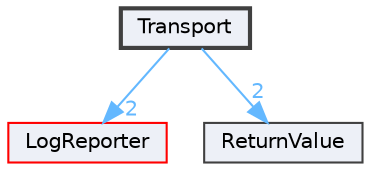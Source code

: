 digraph "C:/Dev/ezRPC/Transport"
{
 // LATEX_PDF_SIZE
  bgcolor="transparent";
  edge [fontname=Helvetica,fontsize=10,labelfontname=Helvetica,labelfontsize=10];
  node [fontname=Helvetica,fontsize=10,shape=box,height=0.2,width=0.4];
  compound=true
  dir_fe0408bba8e1b297be50641f0afa584a [label="Transport", fillcolor="#edf0f7", color="grey25", style="filled,bold", URL="dir_fe0408bba8e1b297be50641f0afa584a.html",tooltip=""];
  dir_0aab817486fdc7dd6c4f9aa62ba91991 [label="LogReporter", fillcolor="#edf0f7", color="red", style="filled", URL="dir_0aab817486fdc7dd6c4f9aa62ba91991.html",tooltip=""];
  dir_218548f2e7b9cceb413c39518a6f1c15 [label="ReturnValue", fillcolor="#edf0f7", color="grey25", style="filled", URL="dir_218548f2e7b9cceb413c39518a6f1c15.html",tooltip=""];
  dir_fe0408bba8e1b297be50641f0afa584a->dir_0aab817486fdc7dd6c4f9aa62ba91991 [headlabel="2", labeldistance=1.5 headhref="dir_000113_000063.html" href="dir_000113_000063.html" color="steelblue1" fontcolor="steelblue1"];
  dir_fe0408bba8e1b297be50641f0afa584a->dir_218548f2e7b9cceb413c39518a6f1c15 [headlabel="2", labeldistance=1.5 headhref="dir_000113_000098.html" href="dir_000113_000098.html" color="steelblue1" fontcolor="steelblue1"];
}
